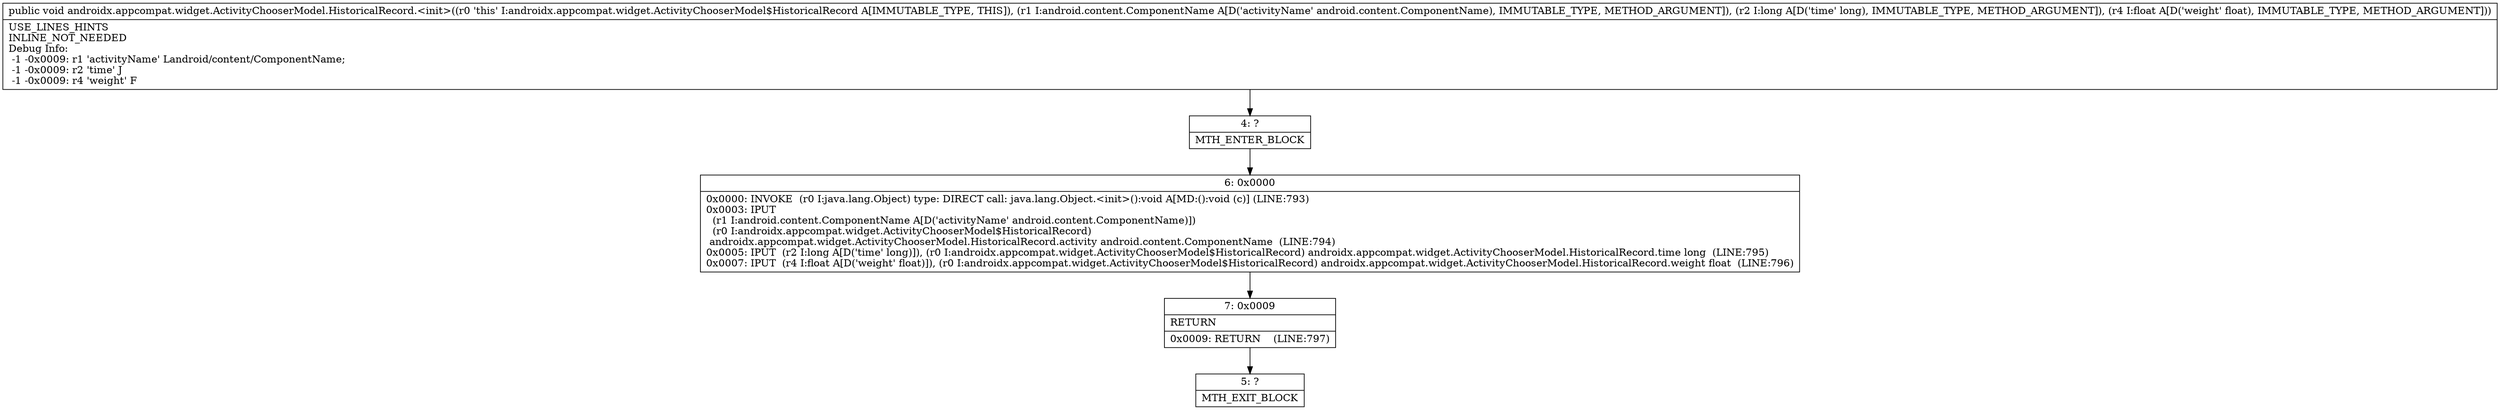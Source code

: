digraph "CFG forandroidx.appcompat.widget.ActivityChooserModel.HistoricalRecord.\<init\>(Landroid\/content\/ComponentName;JF)V" {
Node_4 [shape=record,label="{4\:\ ?|MTH_ENTER_BLOCK\l}"];
Node_6 [shape=record,label="{6\:\ 0x0000|0x0000: INVOKE  (r0 I:java.lang.Object) type: DIRECT call: java.lang.Object.\<init\>():void A[MD:():void (c)] (LINE:793)\l0x0003: IPUT  \l  (r1 I:android.content.ComponentName A[D('activityName' android.content.ComponentName)])\l  (r0 I:androidx.appcompat.widget.ActivityChooserModel$HistoricalRecord)\l androidx.appcompat.widget.ActivityChooserModel.HistoricalRecord.activity android.content.ComponentName  (LINE:794)\l0x0005: IPUT  (r2 I:long A[D('time' long)]), (r0 I:androidx.appcompat.widget.ActivityChooserModel$HistoricalRecord) androidx.appcompat.widget.ActivityChooserModel.HistoricalRecord.time long  (LINE:795)\l0x0007: IPUT  (r4 I:float A[D('weight' float)]), (r0 I:androidx.appcompat.widget.ActivityChooserModel$HistoricalRecord) androidx.appcompat.widget.ActivityChooserModel.HistoricalRecord.weight float  (LINE:796)\l}"];
Node_7 [shape=record,label="{7\:\ 0x0009|RETURN\l|0x0009: RETURN    (LINE:797)\l}"];
Node_5 [shape=record,label="{5\:\ ?|MTH_EXIT_BLOCK\l}"];
MethodNode[shape=record,label="{public void androidx.appcompat.widget.ActivityChooserModel.HistoricalRecord.\<init\>((r0 'this' I:androidx.appcompat.widget.ActivityChooserModel$HistoricalRecord A[IMMUTABLE_TYPE, THIS]), (r1 I:android.content.ComponentName A[D('activityName' android.content.ComponentName), IMMUTABLE_TYPE, METHOD_ARGUMENT]), (r2 I:long A[D('time' long), IMMUTABLE_TYPE, METHOD_ARGUMENT]), (r4 I:float A[D('weight' float), IMMUTABLE_TYPE, METHOD_ARGUMENT]))  | USE_LINES_HINTS\lINLINE_NOT_NEEDED\lDebug Info:\l  \-1 \-0x0009: r1 'activityName' Landroid\/content\/ComponentName;\l  \-1 \-0x0009: r2 'time' J\l  \-1 \-0x0009: r4 'weight' F\l}"];
MethodNode -> Node_4;Node_4 -> Node_6;
Node_6 -> Node_7;
Node_7 -> Node_5;
}

